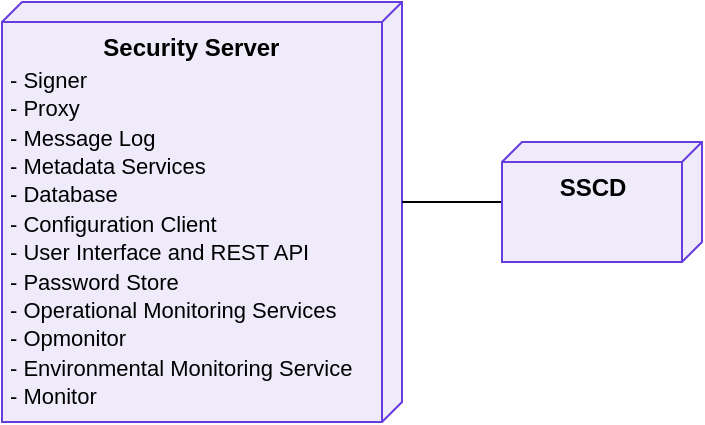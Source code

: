 <mxfile version="26.1.1">
  <diagram id="25afHc79MigDFWw9spGJ" name="Page-1">
    <mxGraphModel dx="1434" dy="822" grid="1" gridSize="10" guides="1" tooltips="1" connect="1" arrows="1" fold="1" page="1" pageScale="1" pageWidth="827" pageHeight="1169" background="#ffffff" math="0" shadow="0">
      <root>
        <mxCell id="0" />
        <mxCell id="1" parent="0" />
        <mxCell id="dmkHZSF7uz1fVC1_wd5T-1" value="&lt;div&gt;&lt;b style=&quot;line-height: 140%&quot;&gt;&amp;nbsp; &amp;nbsp; &amp;nbsp; &amp;nbsp; &amp;nbsp; &amp;nbsp; &amp;nbsp; Security Server&lt;/b&gt;&lt;/div&gt;&lt;font style=&quot;font-size: 11px&quot;&gt;- Signer&lt;br&gt;- Proxy&lt;br&gt;- Message Log&lt;br&gt;- Metadata Services&lt;br&gt;- Database&lt;br&gt;- Configuration Client&lt;br&gt;- User Interface and REST API&lt;br&gt;- Password Store&lt;br&gt;- Operational Monitoring Services&lt;br&gt;- Opmonitor&lt;br&gt;- Environmental Monitoring Service&lt;br&gt;- Monitor&lt;br&gt;&lt;/font&gt;" style="verticalAlign=top;align=left;spacingTop=8;spacingLeft=2;spacingRight=12;shape=cube;size=10;direction=south;fontStyle=0;html=1;fillColor=#EFEBFB;strokeColor=#663CDC;" parent="1" vertex="1">
          <mxGeometry x="60" y="350" width="200" height="210" as="geometry" />
        </mxCell>
        <mxCell id="dmkHZSF7uz1fVC1_wd5T-3" value="" style="edgeStyle=orthogonalEdgeStyle;rounded=0;orthogonalLoop=1;jettySize=auto;html=1;entryX=0;entryY=0;entryDx=100;entryDy=0;entryPerimeter=0;endArrow=none;endFill=0;" parent="1" source="dmkHZSF7uz1fVC1_wd5T-2" target="dmkHZSF7uz1fVC1_wd5T-1" edge="1">
          <mxGeometry relative="1" as="geometry" />
        </mxCell>
        <mxCell id="dmkHZSF7uz1fVC1_wd5T-2" value="&lt;div style=&quot;&quot;&gt;&lt;b style=&quot;line-height: 140%&quot;&gt;SSCD&lt;/b&gt;&lt;/div&gt;&lt;font style=&quot;font-size: 11px&quot;&gt;&lt;br&gt;&lt;/font&gt;" style="verticalAlign=top;align=center;spacingTop=8;spacingLeft=2;spacingRight=12;shape=cube;size=10;direction=south;fontStyle=0;html=1;fillColor=#EFEBFB;strokeColor=#663CDC;" parent="1" vertex="1">
          <mxGeometry x="310" y="420" width="100" height="60" as="geometry" />
        </mxCell>
      </root>
    </mxGraphModel>
  </diagram>
</mxfile>

